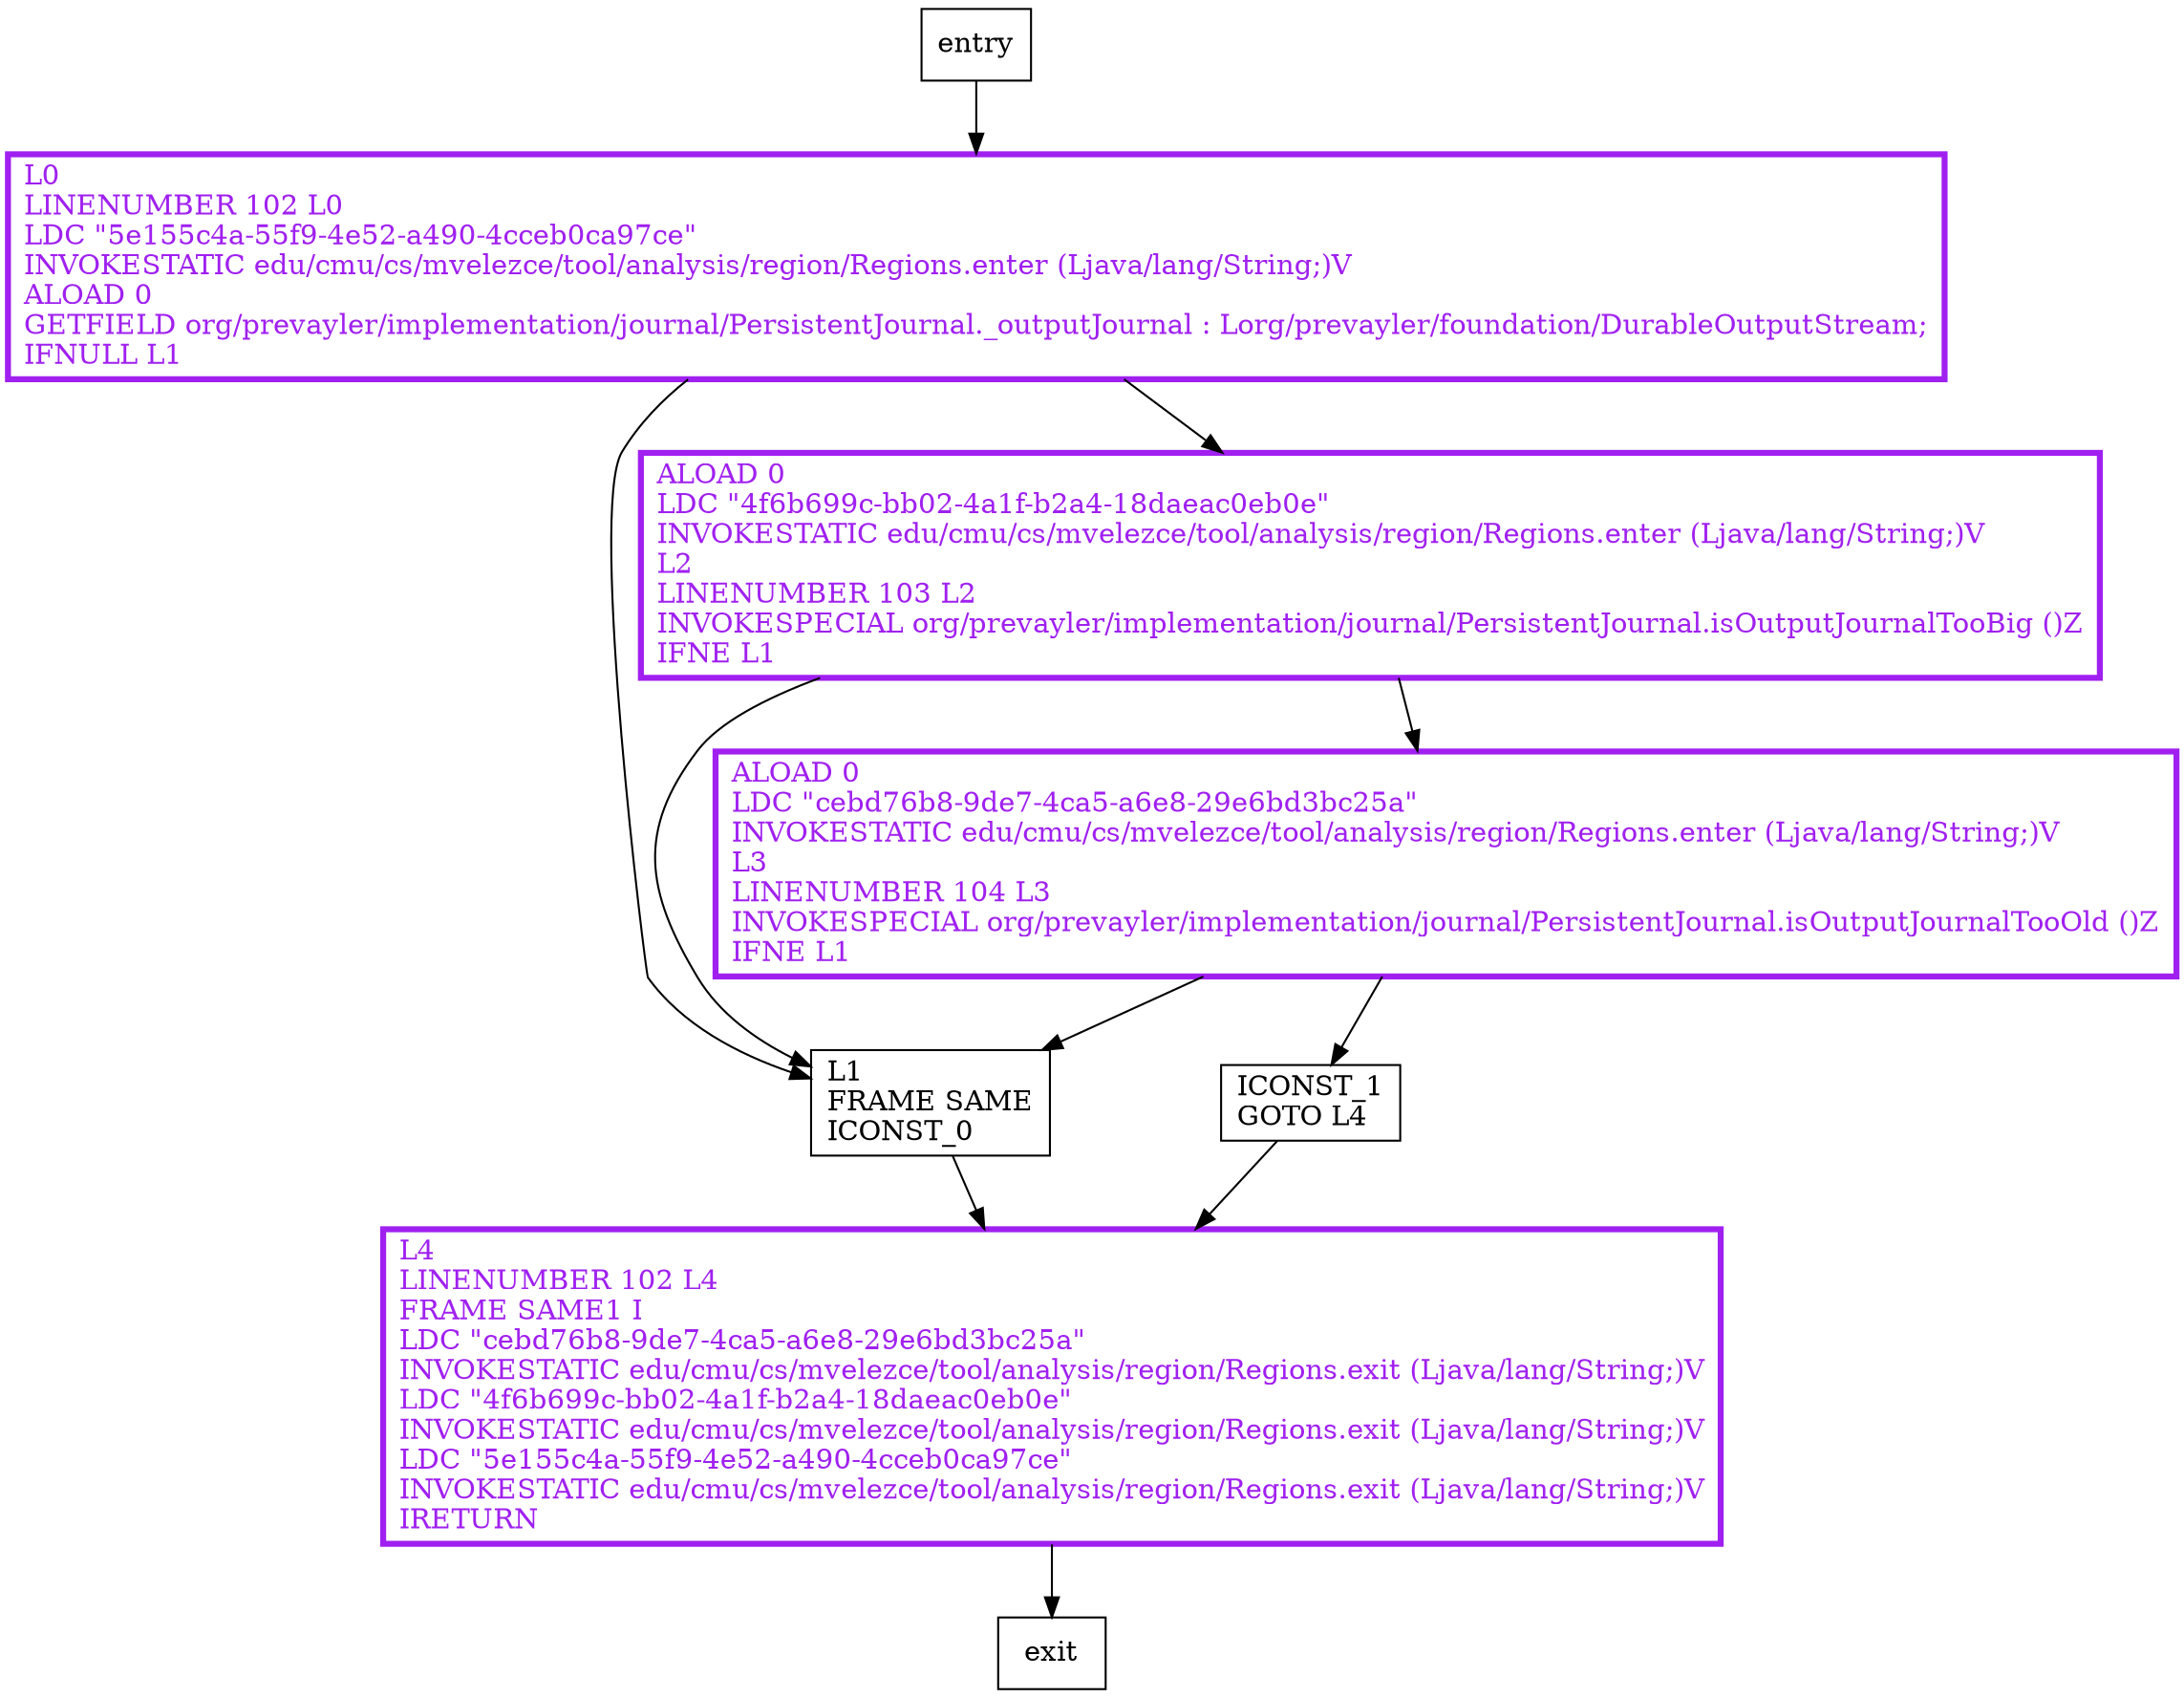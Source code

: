 digraph isOutputJournalStillValid {
node [shape=record];
447680780 [label="ICONST_1\lGOTO L4\l"];
785258025 [label="L0\lLINENUMBER 102 L0\lLDC \"5e155c4a-55f9-4e52-a490-4cceb0ca97ce\"\lINVOKESTATIC edu/cmu/cs/mvelezce/tool/analysis/region/Regions.enter (Ljava/lang/String;)V\lALOAD 0\lGETFIELD org/prevayler/implementation/journal/PersistentJournal._outputJournal : Lorg/prevayler/foundation/DurableOutputStream;\lIFNULL L1\l"];
1141778682 [label="ALOAD 0\lLDC \"cebd76b8-9de7-4ca5-a6e8-29e6bd3bc25a\"\lINVOKESTATIC edu/cmu/cs/mvelezce/tool/analysis/region/Regions.enter (Ljava/lang/String;)V\lL3\lLINENUMBER 104 L3\lINVOKESPECIAL org/prevayler/implementation/journal/PersistentJournal.isOutputJournalTooOld ()Z\lIFNE L1\l"];
2117999483 [label="L4\lLINENUMBER 102 L4\lFRAME SAME1 I\lLDC \"cebd76b8-9de7-4ca5-a6e8-29e6bd3bc25a\"\lINVOKESTATIC edu/cmu/cs/mvelezce/tool/analysis/region/Regions.exit (Ljava/lang/String;)V\lLDC \"4f6b699c-bb02-4a1f-b2a4-18daeac0eb0e\"\lINVOKESTATIC edu/cmu/cs/mvelezce/tool/analysis/region/Regions.exit (Ljava/lang/String;)V\lLDC \"5e155c4a-55f9-4e52-a490-4cceb0ca97ce\"\lINVOKESTATIC edu/cmu/cs/mvelezce/tool/analysis/region/Regions.exit (Ljava/lang/String;)V\lIRETURN\l"];
1477938270 [label="L1\lFRAME SAME\lICONST_0\l"];
849241856 [label="ALOAD 0\lLDC \"4f6b699c-bb02-4a1f-b2a4-18daeac0eb0e\"\lINVOKESTATIC edu/cmu/cs/mvelezce/tool/analysis/region/Regions.enter (Ljava/lang/String;)V\lL2\lLINENUMBER 103 L2\lINVOKESPECIAL org/prevayler/implementation/journal/PersistentJournal.isOutputJournalTooBig ()Z\lIFNE L1\l"];
entry;
exit;
entry -> 785258025;
447680780 -> 2117999483;
785258025 -> 1477938270;
785258025 -> 849241856;
1141778682 -> 447680780;
1141778682 -> 1477938270;
2117999483 -> exit;
1477938270 -> 2117999483;
849241856 -> 1141778682;
849241856 -> 1477938270;
785258025[fontcolor="purple", penwidth=3, color="purple"];
1141778682[fontcolor="purple", penwidth=3, color="purple"];
2117999483[fontcolor="purple", penwidth=3, color="purple"];
849241856[fontcolor="purple", penwidth=3, color="purple"];
}
